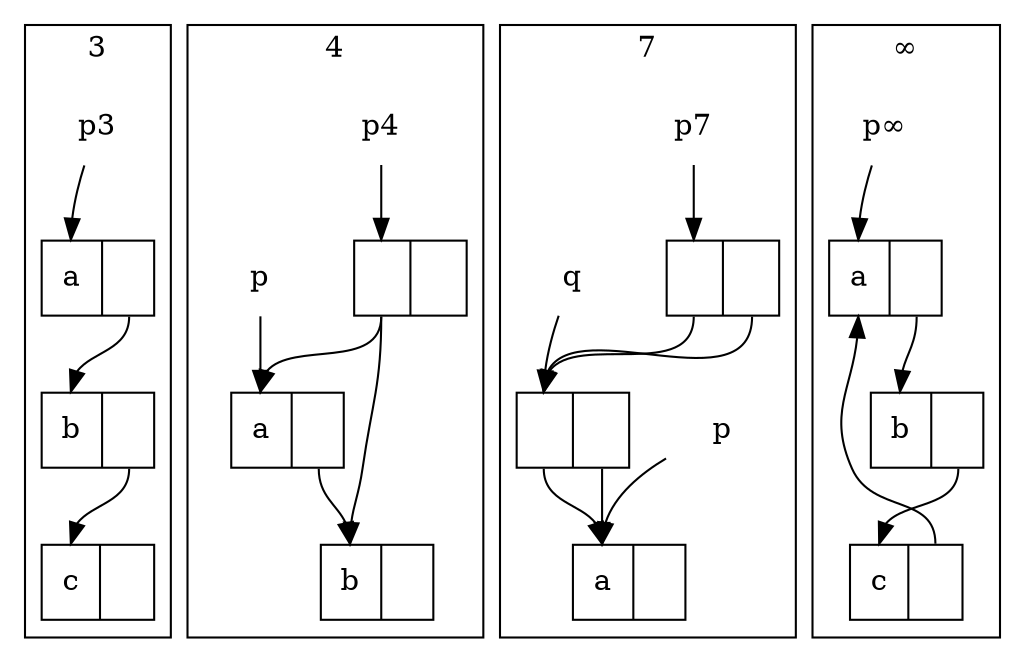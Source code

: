 #!/usr/bin/env dot
digraph count {
        node[shape=record]
        subgraph cluster_3
        {
                label=3
                p3[shape=plaintext]
                a[label="<0>a|<1>"]
                b[label="<0>b|<1>"]
                c[label="<0>c|<1>"]
        }
        p3 -> a:0
        a:1 -> b:0
        b:1 -> c:0
        subgraph cluster_4 {
                label=4
                {
                        node[shape=plaintext]
                        p4
                        p4p[label="p"]
                }
                d[label="<0>|<1>"]
                e[label="<0>a|<1>"]
                f[label="<0>b|<1>"]
        }
        p4 -> d:0
        d:0 -> e:0
        p4p -> e:0
        e:1 -> f:0
        d:0 -> f:0
        subgraph cluster_7 {
                label=7
                {
                        node[shape=plaintext]
                        p7
                        p7p[label="p"]
                        p7q[label="q"]
                }
                g[label="<0>|<1>"]
                h[label="<0>|<1>"]
                i[label="<0>a|<1>"]
        }
        p7 -> g:0
        g:0 -> h:0
        p7q -> h:0
        h:0 -> i:0
        p7p -> i:0
        g:1 -> h:0
        h:1 -> i:0
        subgraph cluster_inf {
                label="&infin;"
                pinf[shape=plaintext, label="p&infin;"]
                l[label="<0>a|<1>"]
                m[label="<0>b|<1>"]
                n[label="<0>c|<1>"]
        }
        pinf -> l:0
        l:1 -> m:0
        m:1 -> n:0
        n:1 -> l:0
}
